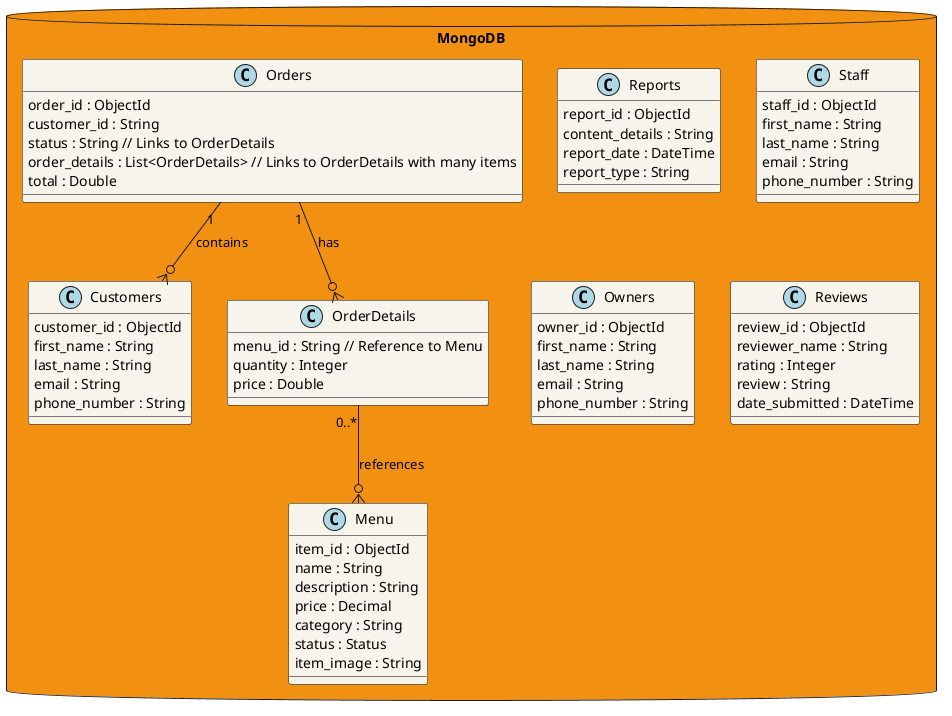 @startuml
!define COLLECTION(name) class name << (C,#ADD8E6) >>
!define FIELD(name, type) name : type
skinparam class {
    BackgroundColor #f7f4eb
    BorderColor Black
}

Database "MongoDB" as MongoDB #f29111 {


    COLLECTION(Orders) {
        FIELD(order_id, ObjectId)
        FIELD(customer_id, String)
        FIELD(status, String) // Links to OrderDetails
        FIELD(order_details, List<OrderDetails>) // Links to OrderDetails with many items
        FIELD(total, Double)
    }

    COLLECTION(Customers) {
        FIELD(customer_id, ObjectId)
        FIELD(first_name, String)
        FIELD(last_name, String)
        FIELD(email, String)
        FIELD(phone_number, String)
    }

    COLLECTION(Menu) {
        FIELD(item_id, ObjectId)
        FIELD(name, String)
        FIELD(description, String)
        FIELD(price, Decimal)
        FIELD(category, String)
        FIELD(status, Status)
        FIELD(item_image, String)
    }

    COLLECTION(OrderDetails) {
        FIELD(menu_id, String) // Reference to Menu
        FIELD(quantity, Integer)
        FIELD(price, Double)
    }

    COLLECTION(Reports) {
        FIELD(report_id, ObjectId)
        FIELD(content_details, String)
        FIELD(report_date, DateTime)
        FIELD(report_type, String)
    }

    COLLECTION(Staff) {
        FIELD(staff_id, ObjectId)
        FIELD(first_name, String)
        FIELD(last_name, String)
        FIELD(email, String)
        FIELD(phone_number, String)
    }

    COLLECTION(Owners) {
        FIELD(owner_id, ObjectId)
        FIELD(first_name, String)
        FIELD(last_name, String)
        FIELD(email, String)
        FIELD(phone_number, String)
    }

      COLLECTION(Reviews) {
            FIELD(review_id, ObjectId)
            FIELD(reviewer_name, String)
            FIELD(rating, Integer)
            FIELD(review, String)
            FIELD(date_submitted, DateTime)
        }


    Orders "1" --o{ Customers : contains
    Orders "1" --o{ OrderDetails : has
    OrderDetails "0..*" --o{ Menu : references

}
@enduml